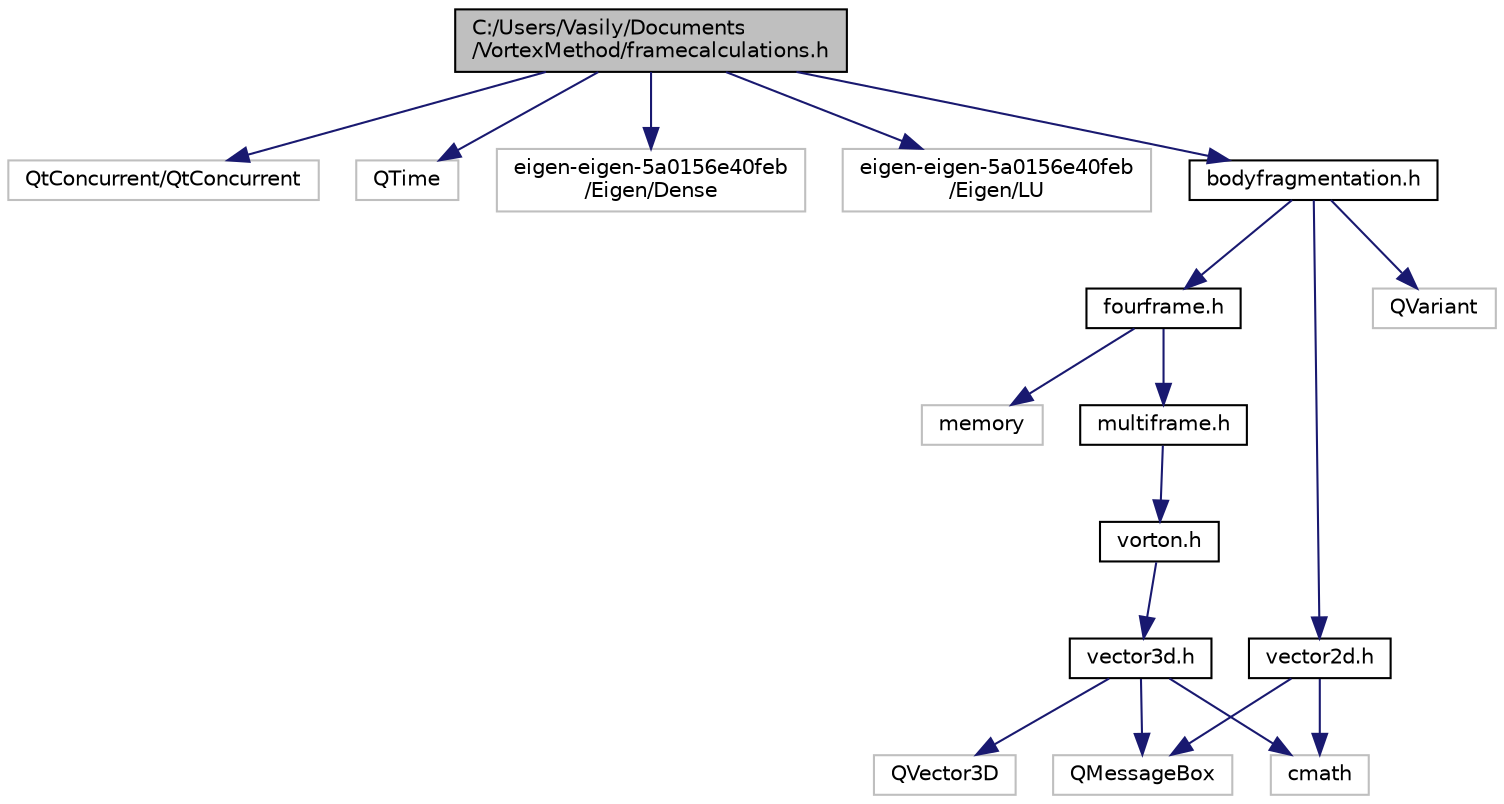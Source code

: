 digraph "C:/Users/Vasily/Documents/VortexMethod/framecalculations.h"
{
  edge [fontname="Helvetica",fontsize="10",labelfontname="Helvetica",labelfontsize="10"];
  node [fontname="Helvetica",fontsize="10",shape=record];
  Node0 [label="C:/Users/Vasily/Documents\l/VortexMethod/framecalculations.h",height=0.2,width=0.4,color="black", fillcolor="grey75", style="filled", fontcolor="black"];
  Node0 -> Node1 [color="midnightblue",fontsize="10",style="solid"];
  Node1 [label="QtConcurrent/QtConcurrent",height=0.2,width=0.4,color="grey75", fillcolor="white", style="filled"];
  Node0 -> Node2 [color="midnightblue",fontsize="10",style="solid"];
  Node2 [label="QTime",height=0.2,width=0.4,color="grey75", fillcolor="white", style="filled"];
  Node0 -> Node3 [color="midnightblue",fontsize="10",style="solid"];
  Node3 [label="eigen-eigen-5a0156e40feb\l/Eigen/Dense",height=0.2,width=0.4,color="grey75", fillcolor="white", style="filled"];
  Node0 -> Node4 [color="midnightblue",fontsize="10",style="solid"];
  Node4 [label="eigen-eigen-5a0156e40feb\l/Eigen/LU",height=0.2,width=0.4,color="grey75", fillcolor="white", style="filled"];
  Node0 -> Node5 [color="midnightblue",fontsize="10",style="solid"];
  Node5 [label="bodyfragmentation.h",height=0.2,width=0.4,color="black", fillcolor="white", style="filled",URL="$bodyfragmentation_8h.html",tooltip="Заголовочный файл для описания классов, структур и перечислений для разбиения исходного тела на рамки..."];
  Node5 -> Node6 [color="midnightblue",fontsize="10",style="solid"];
  Node6 [label="fourframe.h",height=0.2,width=0.4,color="black", fillcolor="white", style="filled",URL="$fourframe_8h_source.html"];
  Node6 -> Node7 [color="midnightblue",fontsize="10",style="solid"];
  Node7 [label="multiframe.h",height=0.2,width=0.4,color="black", fillcolor="white", style="filled",URL="$multiframe_8h_source.html"];
  Node7 -> Node8 [color="midnightblue",fontsize="10",style="solid"];
  Node8 [label="vorton.h",height=0.2,width=0.4,color="black", fillcolor="white", style="filled",URL="$vorton_8h_source.html"];
  Node8 -> Node9 [color="midnightblue",fontsize="10",style="solid"];
  Node9 [label="vector3d.h",height=0.2,width=0.4,color="black", fillcolor="white", style="filled",URL="$vector3d_8h_source.html"];
  Node9 -> Node10 [color="midnightblue",fontsize="10",style="solid"];
  Node10 [label="cmath",height=0.2,width=0.4,color="grey75", fillcolor="white", style="filled"];
  Node9 -> Node11 [color="midnightblue",fontsize="10",style="solid"];
  Node11 [label="QMessageBox",height=0.2,width=0.4,color="grey75", fillcolor="white", style="filled"];
  Node9 -> Node12 [color="midnightblue",fontsize="10",style="solid"];
  Node12 [label="QVector3D",height=0.2,width=0.4,color="grey75", fillcolor="white", style="filled"];
  Node6 -> Node13 [color="midnightblue",fontsize="10",style="solid"];
  Node13 [label="memory",height=0.2,width=0.4,color="grey75", fillcolor="white", style="filled"];
  Node5 -> Node14 [color="midnightblue",fontsize="10",style="solid"];
  Node14 [label="vector2d.h",height=0.2,width=0.4,color="black", fillcolor="white", style="filled",URL="$vector2d_8h_source.html"];
  Node14 -> Node11 [color="midnightblue",fontsize="10",style="solid"];
  Node14 -> Node10 [color="midnightblue",fontsize="10",style="solid"];
  Node5 -> Node15 [color="midnightblue",fontsize="10",style="solid"];
  Node15 [label="QVariant",height=0.2,width=0.4,color="grey75", fillcolor="white", style="filled"];
}
